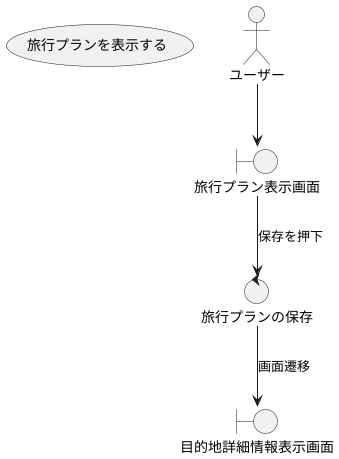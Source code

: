 @startuml

usecase 旅行プランを表示する

actor ユーザー

boundary 旅行プラン表示画面
boundary 目的地詳細情報表示画面

control 旅行プランの保存

ユーザー --> 旅行プラン表示画面
旅行プラン表示画面 --> 旅行プランの保存 : 保存を押下
旅行プランの保存 --> 目的地詳細情報表示画面 : 画面遷移

@enduml